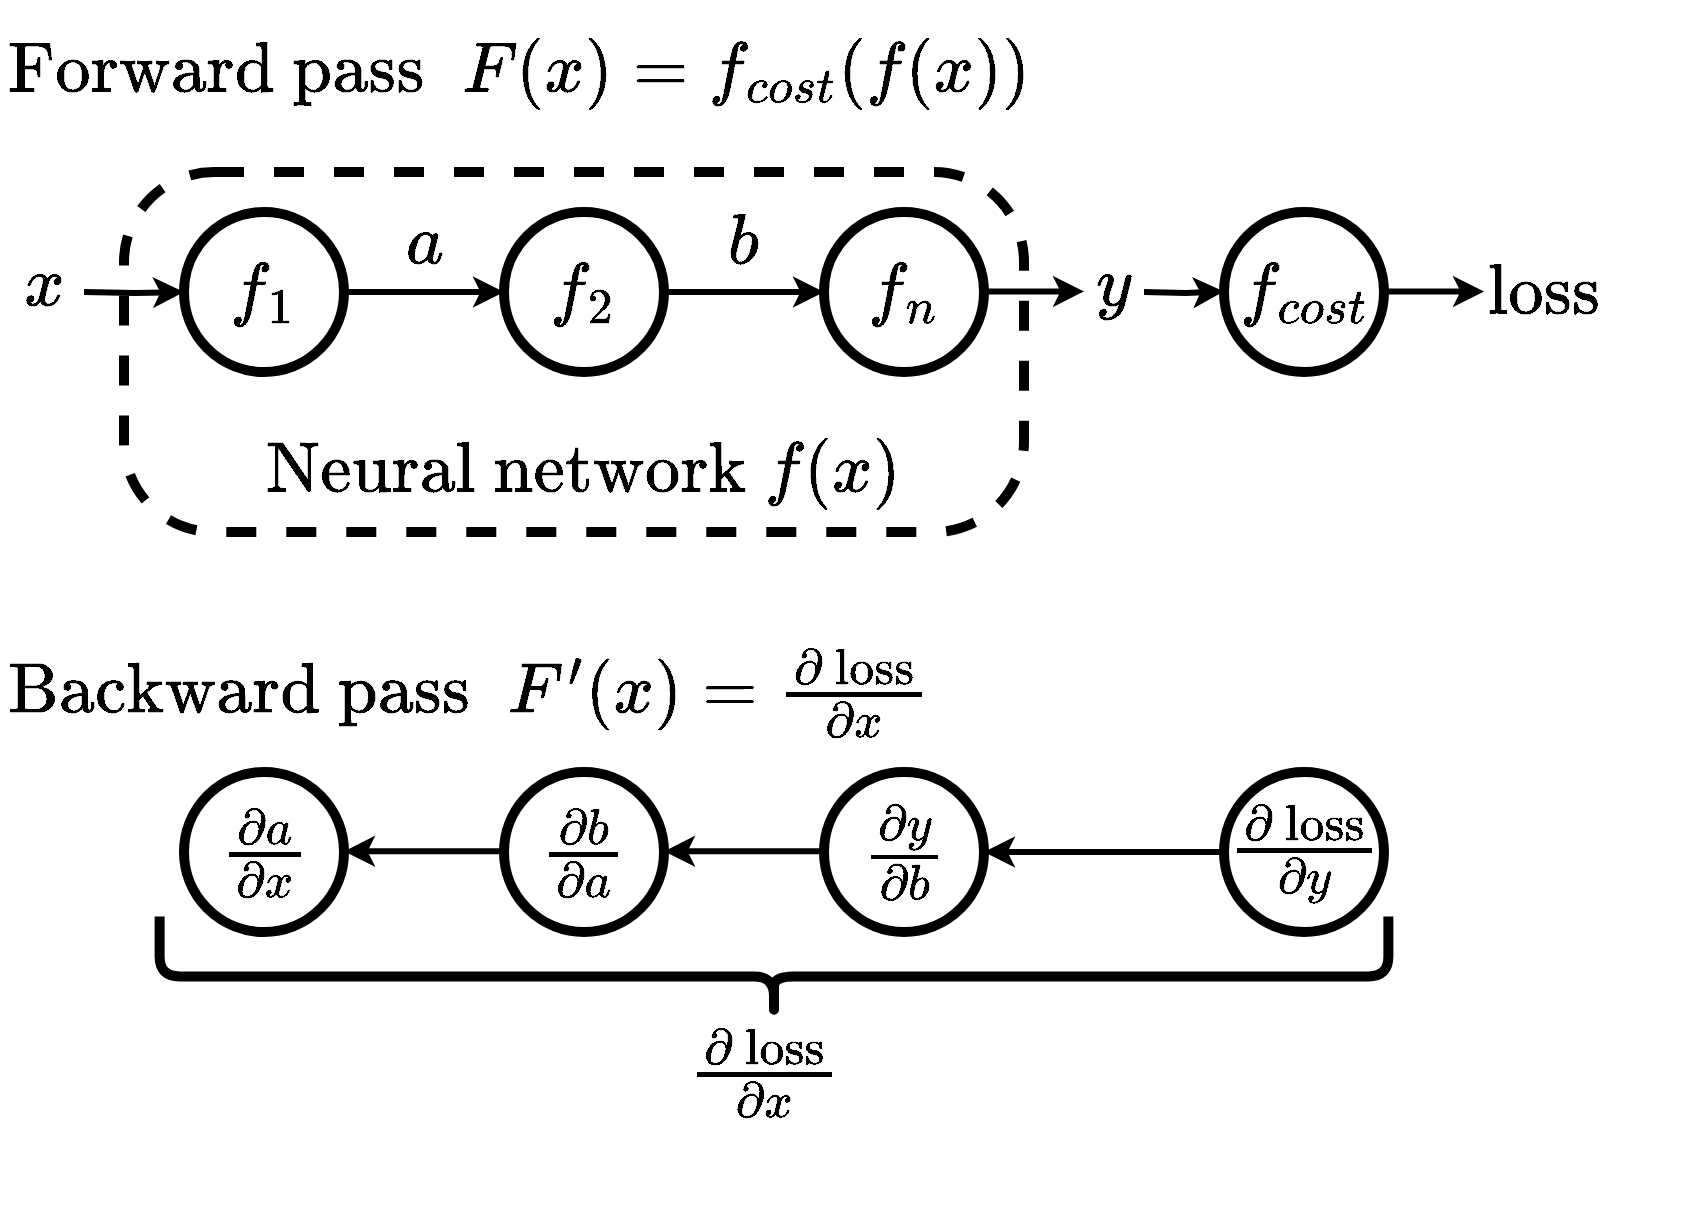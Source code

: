 <mxfile version="22.1.21" type="device">
  <diagram name="Stránka-1" id="ewOHrh2bMUzIOLQwtSGh">
    <mxGraphModel dx="1071" dy="1770" grid="1" gridSize="10" guides="1" tooltips="1" connect="1" arrows="1" fold="1" page="1" pageScale="1" pageWidth="1654" pageHeight="2336" math="1" shadow="0">
      <root>
        <mxCell id="0" />
        <mxCell id="1" parent="0" />
        <mxCell id="Y2V-wiZcViisukyR3Fqz-19" value="" style="rounded=1;whiteSpace=wrap;html=1;strokeWidth=5;dashed=1;arcSize=25;" vertex="1" parent="1">
          <mxGeometry x="460" y="340" width="450" height="180" as="geometry" />
        </mxCell>
        <mxCell id="Y2V-wiZcViisukyR3Fqz-8" value="" style="ellipse;whiteSpace=wrap;html=1;aspect=fixed;strokeWidth=5;" vertex="1" parent="1">
          <mxGeometry x="650" y="640" width="80" height="80" as="geometry" />
        </mxCell>
        <mxCell id="Y2V-wiZcViisukyR3Fqz-7" value="" style="ellipse;whiteSpace=wrap;html=1;aspect=fixed;strokeWidth=5;" vertex="1" parent="1">
          <mxGeometry x="810" y="640" width="80" height="80" as="geometry" />
        </mxCell>
        <mxCell id="Y2V-wiZcViisukyR3Fqz-6" value="" style="ellipse;whiteSpace=wrap;html=1;aspect=fixed;strokeWidth=5;" vertex="1" parent="1">
          <mxGeometry x="1010" y="640" width="80" height="80" as="geometry" />
        </mxCell>
        <mxCell id="qpencJFPLMpscfdZpnWB-9" style="edgeStyle=orthogonalEdgeStyle;rounded=0;orthogonalLoop=1;jettySize=auto;html=1;entryX=0;entryY=0.5;entryDx=0;entryDy=0;strokeWidth=3;" parent="1" source="qpencJFPLMpscfdZpnWB-2" target="qpencJFPLMpscfdZpnWB-3" edge="1">
          <mxGeometry relative="1" as="geometry" />
        </mxCell>
        <mxCell id="qpencJFPLMpscfdZpnWB-2" value="&lt;font style=&quot;font-size: 30px;&quot;&gt;\(f_1\)&lt;/font&gt;" style="ellipse;whiteSpace=wrap;html=1;aspect=fixed;strokeWidth=5;" parent="1" vertex="1">
          <mxGeometry x="490" y="360" width="80" height="80" as="geometry" />
        </mxCell>
        <mxCell id="qpencJFPLMpscfdZpnWB-10" style="edgeStyle=orthogonalEdgeStyle;rounded=0;orthogonalLoop=1;jettySize=auto;html=1;entryX=0;entryY=0.5;entryDx=0;entryDy=0;strokeWidth=3;" parent="1" source="qpencJFPLMpscfdZpnWB-3" target="qpencJFPLMpscfdZpnWB-4" edge="1">
          <mxGeometry relative="1" as="geometry" />
        </mxCell>
        <mxCell id="qpencJFPLMpscfdZpnWB-3" value="&lt;font style=&quot;font-size: 30px;&quot;&gt;\(f_2\)&lt;/font&gt;" style="ellipse;whiteSpace=wrap;html=1;aspect=fixed;strokeWidth=5;" parent="1" vertex="1">
          <mxGeometry x="650" y="360" width="80" height="80" as="geometry" />
        </mxCell>
        <mxCell id="qpencJFPLMpscfdZpnWB-4" value="&lt;font style=&quot;font-size: 30px;&quot;&gt;\(f_n\)&lt;/font&gt;" style="ellipse;whiteSpace=wrap;html=1;aspect=fixed;strokeWidth=5;" parent="1" vertex="1">
          <mxGeometry x="810" y="360" width="80" height="80" as="geometry" />
        </mxCell>
        <mxCell id="qpencJFPLMpscfdZpnWB-8" style="edgeStyle=orthogonalEdgeStyle;rounded=0;orthogonalLoop=1;jettySize=auto;html=1;entryX=0;entryY=0.5;entryDx=0;entryDy=0;strokeWidth=3;" parent="1" target="qpencJFPLMpscfdZpnWB-2" edge="1">
          <mxGeometry relative="1" as="geometry">
            <mxPoint x="440" y="400" as="sourcePoint" />
          </mxGeometry>
        </mxCell>
        <mxCell id="qpencJFPLMpscfdZpnWB-12" value="" style="shape=curlyBracket;whiteSpace=wrap;html=1;rounded=1;labelPosition=left;verticalLabelPosition=middle;align=right;verticalAlign=middle;rotation=-90;strokeWidth=5;perimeterSpacing=0;size=0.4;" parent="1" vertex="1">
          <mxGeometry x="760" y="430" width="50" height="614.38" as="geometry" />
        </mxCell>
        <mxCell id="qpencJFPLMpscfdZpnWB-13" value="&lt;font style=&quot;font-size: 30px;&quot;&gt;\(\frac{\partial&amp;nbsp; &amp;nbsp;\text{ loss}}{\partial x}\)&lt;/font&gt;" style="text;html=1;strokeColor=none;fillColor=none;align=center;verticalAlign=middle;whiteSpace=wrap;rounded=0;strokeWidth=25;fontStyle=1" parent="1" vertex="1">
          <mxGeometry x="750" y="760" width="60" height="60" as="geometry" />
        </mxCell>
        <mxCell id="4E3rrX-12LAw-Cvaq8p3-1" value="&lt;font style=&quot;font-size: 30px;&quot;&gt;\(x\)&lt;/font&gt;" style="text;html=1;strokeColor=none;fillColor=none;align=center;verticalAlign=middle;whiteSpace=wrap;rounded=0;" parent="1" vertex="1">
          <mxGeometry x="400" y="381" width="40" height="30" as="geometry" />
        </mxCell>
        <mxCell id="Y2V-wiZcViisukyR3Fqz-1" value="&lt;font style=&quot;font-size: 30px;&quot;&gt;\(\text{Forward pass} \hspace{5mm} F(x) = f_{cost}(f(x))\)&lt;/font&gt;" style="text;html=1;strokeColor=none;fillColor=none;align=left;verticalAlign=middle;whiteSpace=wrap;rounded=0;" vertex="1" parent="1">
          <mxGeometry x="400" y="270" width="720" height="40" as="geometry" />
        </mxCell>
        <mxCell id="Y2V-wiZcViisukyR3Fqz-2" value="&lt;font style=&quot;font-size: 30px;&quot;&gt;\(\text{Backward pass}\hspace{5mm}&lt;br&gt;&amp;nbsp;F&#39;(x) = \frac{\partial&amp;nbsp; &amp;nbsp;\text{ loss}}{\partial x}&lt;br&gt;&amp;nbsp;\)&lt;/font&gt;" style="text;html=1;strokeColor=none;fillColor=none;align=left;verticalAlign=middle;whiteSpace=wrap;rounded=0;" vertex="1" parent="1">
          <mxGeometry x="400" y="580" width="340" height="40" as="geometry" />
        </mxCell>
        <mxCell id="Y2V-wiZcViisukyR3Fqz-3" value="&lt;font style=&quot;font-size: 30px;&quot;&gt;\(\frac{\partial \text{ loss}}{\partial y}\)&lt;/font&gt;" style="text;html=1;strokeColor=none;fillColor=none;align=center;verticalAlign=middle;whiteSpace=wrap;rounded=0;strokeWidth=25;fontStyle=1" vertex="1" parent="1">
          <mxGeometry x="1020" y="635" width="60" height="90" as="geometry" />
        </mxCell>
        <mxCell id="Y2V-wiZcViisukyR3Fqz-4" value="&lt;font style=&quot;font-size: 30px;&quot;&gt;\(\frac{\partial y}{\partial b}\)&lt;/font&gt;" style="text;html=1;strokeColor=none;fillColor=none;align=center;verticalAlign=middle;whiteSpace=wrap;rounded=0;strokeWidth=25;fontStyle=0" vertex="1" parent="1">
          <mxGeometry x="820" y="635" width="60" height="90" as="geometry" />
        </mxCell>
        <mxCell id="Y2V-wiZcViisukyR3Fqz-5" value="&lt;font style=&quot;font-size: 30px;&quot;&gt;\(\frac{\partial b}{\partial a}\)&lt;/font&gt;" style="text;html=1;strokeColor=none;fillColor=none;align=center;verticalAlign=middle;whiteSpace=wrap;rounded=0;strokeWidth=25;fontStyle=1" vertex="1" parent="1">
          <mxGeometry x="660" y="635" width="60" height="90" as="geometry" />
        </mxCell>
        <mxCell id="Y2V-wiZcViisukyR3Fqz-9" style="edgeStyle=orthogonalEdgeStyle;rounded=0;orthogonalLoop=1;jettySize=auto;html=1;strokeWidth=3;exitX=0;exitY=0.5;exitDx=0;exitDy=0;" edge="1" parent="1" source="Y2V-wiZcViisukyR3Fqz-6">
          <mxGeometry relative="1" as="geometry">
            <mxPoint x="890" y="679.66" as="sourcePoint" />
            <mxPoint x="890" y="680" as="targetPoint" />
          </mxGeometry>
        </mxCell>
        <mxCell id="Y2V-wiZcViisukyR3Fqz-10" style="edgeStyle=orthogonalEdgeStyle;rounded=0;orthogonalLoop=1;jettySize=auto;html=1;strokeWidth=3;exitX=0;exitY=0.5;exitDx=0;exitDy=0;" edge="1" parent="1">
          <mxGeometry relative="1" as="geometry">
            <mxPoint x="810" y="679.66" as="sourcePoint" />
            <mxPoint x="730" y="679.66" as="targetPoint" />
          </mxGeometry>
        </mxCell>
        <mxCell id="Y2V-wiZcViisukyR3Fqz-11" value="&lt;font style=&quot;font-size: 30px;&quot;&gt;\(f_{cost}\)&lt;/font&gt;" style="ellipse;whiteSpace=wrap;html=1;aspect=fixed;strokeWidth=5;" vertex="1" parent="1">
          <mxGeometry x="1010" y="360" width="80" height="80" as="geometry" />
        </mxCell>
        <mxCell id="Y2V-wiZcViisukyR3Fqz-15" style="edgeStyle=orthogonalEdgeStyle;rounded=0;orthogonalLoop=1;jettySize=auto;html=1;entryX=0;entryY=0.5;entryDx=0;entryDy=0;strokeWidth=3;" edge="1" parent="1">
          <mxGeometry relative="1" as="geometry">
            <mxPoint x="1090" y="399.76" as="sourcePoint" />
            <mxPoint x="1140" y="399.76" as="targetPoint" />
          </mxGeometry>
        </mxCell>
        <mxCell id="Y2V-wiZcViisukyR3Fqz-17" value="&lt;font style=&quot;font-size: 30px;&quot;&gt;\(\text{loss}\)&lt;/font&gt;" style="text;html=1;strokeColor=none;fillColor=none;align=center;verticalAlign=middle;whiteSpace=wrap;rounded=0;" vertex="1" parent="1">
          <mxGeometry x="1150" y="385" width="40" height="30" as="geometry" />
        </mxCell>
        <mxCell id="Y2V-wiZcViisukyR3Fqz-20" value="&lt;font style=&quot;font-size: 30px;&quot;&gt;\(\text{Neural network }f(x)\)&lt;/font&gt;" style="text;html=1;strokeColor=none;fillColor=none;align=center;verticalAlign=middle;whiteSpace=wrap;rounded=0;fontStyle=0" vertex="1" parent="1">
          <mxGeometry x="570" y="470" width="240" height="40" as="geometry" />
        </mxCell>
        <mxCell id="Y2V-wiZcViisukyR3Fqz-21" value="&lt;font style=&quot;font-size: 30px;&quot;&gt;\(a\)&lt;/font&gt;" style="text;html=1;strokeColor=none;fillColor=none;align=center;verticalAlign=middle;whiteSpace=wrap;rounded=0;" vertex="1" parent="1">
          <mxGeometry x="590" y="360" width="40" height="30" as="geometry" />
        </mxCell>
        <mxCell id="Y2V-wiZcViisukyR3Fqz-23" value="&lt;font style=&quot;font-size: 30px;&quot;&gt;\(b\)&lt;/font&gt;" style="text;html=1;strokeColor=none;fillColor=none;align=center;verticalAlign=middle;whiteSpace=wrap;rounded=0;" vertex="1" parent="1">
          <mxGeometry x="750" y="360" width="40" height="30" as="geometry" />
        </mxCell>
        <mxCell id="Y2V-wiZcViisukyR3Fqz-24" value="&lt;font style=&quot;font-size: 30px;&quot;&gt;\(y\)&lt;/font&gt;" style="text;html=1;strokeColor=none;fillColor=none;align=center;verticalAlign=middle;whiteSpace=wrap;rounded=0;" vertex="1" parent="1">
          <mxGeometry x="940" y="381" width="30" height="30" as="geometry" />
        </mxCell>
        <mxCell id="Y2V-wiZcViisukyR3Fqz-25" style="edgeStyle=orthogonalEdgeStyle;rounded=0;orthogonalLoop=1;jettySize=auto;html=1;entryX=0;entryY=0.5;entryDx=0;entryDy=0;strokeWidth=3;" edge="1" parent="1">
          <mxGeometry relative="1" as="geometry">
            <mxPoint x="890" y="399.71" as="sourcePoint" />
            <mxPoint x="940" y="399.71" as="targetPoint" />
          </mxGeometry>
        </mxCell>
        <mxCell id="Y2V-wiZcViisukyR3Fqz-26" style="edgeStyle=orthogonalEdgeStyle;rounded=0;orthogonalLoop=1;jettySize=auto;html=1;entryX=0;entryY=0.5;entryDx=0;entryDy=0;strokeWidth=3;" edge="1" parent="1">
          <mxGeometry relative="1" as="geometry">
            <mxPoint x="970" y="400" as="sourcePoint" />
            <mxPoint x="1010" y="399.71" as="targetPoint" />
          </mxGeometry>
        </mxCell>
        <mxCell id="Y2V-wiZcViisukyR3Fqz-34" value="" style="ellipse;whiteSpace=wrap;html=1;aspect=fixed;strokeWidth=5;" vertex="1" parent="1">
          <mxGeometry x="490" y="640" width="80" height="80" as="geometry" />
        </mxCell>
        <mxCell id="Y2V-wiZcViisukyR3Fqz-35" value="&lt;font style=&quot;font-size: 30px;&quot;&gt;\(\frac{\partial a}{\partial x}\)&lt;/font&gt;" style="text;html=1;strokeColor=none;fillColor=none;align=center;verticalAlign=middle;whiteSpace=wrap;rounded=0;strokeWidth=25;fontStyle=1" vertex="1" parent="1">
          <mxGeometry x="500" y="635" width="60" height="90" as="geometry" />
        </mxCell>
        <mxCell id="Y2V-wiZcViisukyR3Fqz-36" style="edgeStyle=orthogonalEdgeStyle;rounded=0;orthogonalLoop=1;jettySize=auto;html=1;strokeWidth=3;exitX=0;exitY=0.5;exitDx=0;exitDy=0;" edge="1" parent="1">
          <mxGeometry relative="1" as="geometry">
            <mxPoint x="650" y="679.66" as="sourcePoint" />
            <mxPoint x="570" y="679.66" as="targetPoint" />
          </mxGeometry>
        </mxCell>
      </root>
    </mxGraphModel>
  </diagram>
</mxfile>
